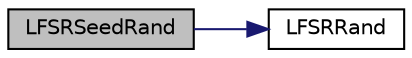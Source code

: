 digraph "LFSRSeedRand"
{
  edge [fontname="Helvetica",fontsize="10",labelfontname="Helvetica",labelfontsize="10"];
  node [fontname="Helvetica",fontsize="10",shape=record];
  rankdir="LR";
  Node1 [label="LFSRSeedRand",height=0.2,width=0.4,color="black", fillcolor="grey75", style="filled", fontcolor="black"];
  Node1 -> Node2 [color="midnightblue",fontsize="10",style="solid"];
  Node2 [label="LFSRRand",height=0.2,width=0.4,color="black", fillcolor="white", style="filled",URL="$_helpers_8c.html#aa96b3af9ccf2d7d2a4558708b90981cd"];
}
